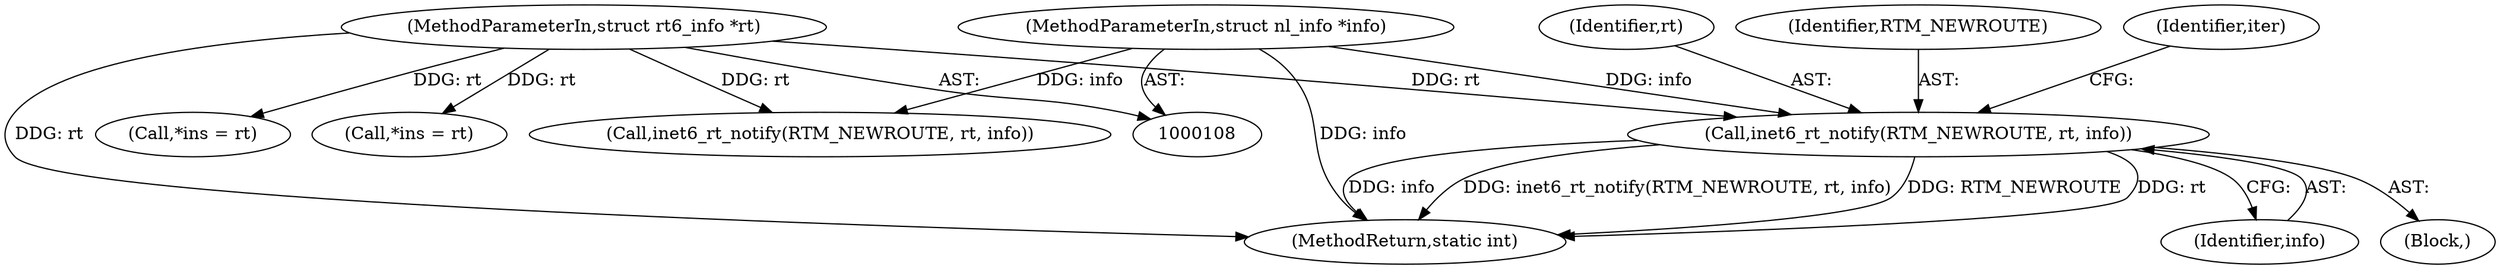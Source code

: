 digraph "0_linux_307f2fb95e9b96b3577916e73d92e104f8f26494@pointer" {
"1000498" [label="(Call,inet6_rt_notify(RTM_NEWROUTE, rt, info))"];
"1000110" [label="(MethodParameterIn,struct rt6_info *rt)"];
"1000111" [label="(MethodParameterIn,struct nl_info *info)"];
"1000460" [label="(Block,)"];
"1000473" [label="(Call,*ins = rt)"];
"1000408" [label="(Call,*ins = rt)"];
"1000498" [label="(Call,inet6_rt_notify(RTM_NEWROUTE, rt, info))"];
"1000500" [label="(Identifier,rt)"];
"1000111" [label="(MethodParameterIn,struct nl_info *info)"];
"1000422" [label="(Call,inet6_rt_notify(RTM_NEWROUTE, rt, info))"];
"1000110" [label="(MethodParameterIn,struct rt6_info *rt)"];
"1000501" [label="(Identifier,info)"];
"1000529" [label="(MethodReturn,static int)"];
"1000499" [label="(Identifier,RTM_NEWROUTE)"];
"1000503" [label="(Identifier,iter)"];
"1000498" -> "1000460"  [label="AST: "];
"1000498" -> "1000501"  [label="CFG: "];
"1000499" -> "1000498"  [label="AST: "];
"1000500" -> "1000498"  [label="AST: "];
"1000501" -> "1000498"  [label="AST: "];
"1000503" -> "1000498"  [label="CFG: "];
"1000498" -> "1000529"  [label="DDG: inet6_rt_notify(RTM_NEWROUTE, rt, info)"];
"1000498" -> "1000529"  [label="DDG: RTM_NEWROUTE"];
"1000498" -> "1000529"  [label="DDG: rt"];
"1000498" -> "1000529"  [label="DDG: info"];
"1000110" -> "1000498"  [label="DDG: rt"];
"1000111" -> "1000498"  [label="DDG: info"];
"1000110" -> "1000108"  [label="AST: "];
"1000110" -> "1000529"  [label="DDG: rt"];
"1000110" -> "1000408"  [label="DDG: rt"];
"1000110" -> "1000422"  [label="DDG: rt"];
"1000110" -> "1000473"  [label="DDG: rt"];
"1000111" -> "1000108"  [label="AST: "];
"1000111" -> "1000529"  [label="DDG: info"];
"1000111" -> "1000422"  [label="DDG: info"];
}
